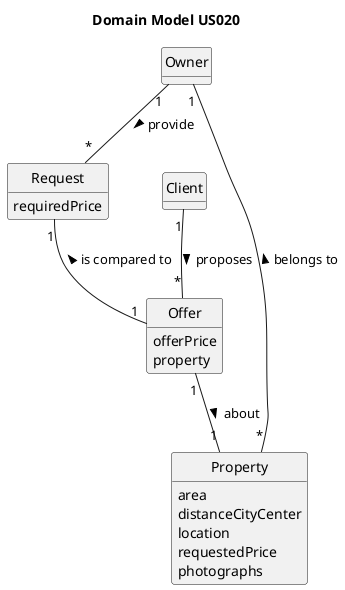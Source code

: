 @startuml
skinparam monochrome true
skinparam packageStyle rectangle
skinparam shadowing false

'left to right direction

skinparam classAttributeIconSize 0

hide circle
hide methods

title Domain Model US020

class Property {
    area
    distanceCityCenter
    location
    requestedPrice
    photographs
}

class Request {
    requiredPrice
}

class Offer {
    offerPrice
    property
}


Owner "1" -- "*" Property : belongs to <
Owner "1" -- "*" Request : provide >

Offer "1" -- "1" Property : about >
Client "1" -- "*" Offer : proposes >

Offer "1" -up- "1" Request : is compared to >
@enduml